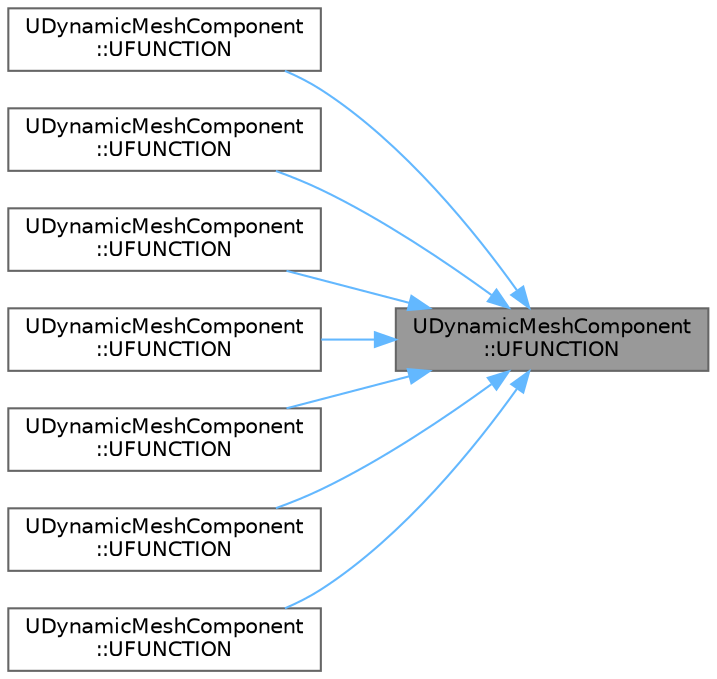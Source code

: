 digraph "UDynamicMeshComponent::UFUNCTION"
{
 // INTERACTIVE_SVG=YES
 // LATEX_PDF_SIZE
  bgcolor="transparent";
  edge [fontname=Helvetica,fontsize=10,labelfontname=Helvetica,labelfontsize=10];
  node [fontname=Helvetica,fontsize=10,shape=box,height=0.2,width=0.4];
  rankdir="RL";
  Node1 [id="Node000001",label="UDynamicMeshComponent\l::UFUNCTION",height=0.2,width=0.4,color="gray40", fillcolor="grey60", style="filled", fontcolor="black",tooltip=" "];
  Node1 -> Node2 [id="edge1_Node000001_Node000002",dir="back",color="steelblue1",style="solid",tooltip=" "];
  Node2 [id="Node000002",label="UDynamicMeshComponent\l::UFUNCTION",height=0.2,width=0.4,color="grey40", fillcolor="white", style="filled",URL="$df/de6/classUDynamicMeshComponent.html#ae545b67e9ee8c52c69488b0942517757",tooltip=" "];
  Node1 -> Node3 [id="edge2_Node000001_Node000003",dir="back",color="steelblue1",style="solid",tooltip=" "];
  Node3 [id="Node000003",label="UDynamicMeshComponent\l::UFUNCTION",height=0.2,width=0.4,color="grey40", fillcolor="white", style="filled",URL="$df/de6/classUDynamicMeshComponent.html#a7d1fc087c9b5bfa0ec77145be464f128",tooltip="Compute the maximum MaterialID on the DynamicMesh, and ensure that Material Slots match."];
  Node1 -> Node4 [id="edge3_Node000001_Node000004",dir="back",color="steelblue1",style="solid",tooltip=" "];
  Node4 [id="Node000004",label="UDynamicMeshComponent\l::UFUNCTION",height=0.2,width=0.4,color="grey40", fillcolor="white", style="filled",URL="$df/de6/classUDynamicMeshComponent.html#aee574f4005d5ec4373335d7e1326262e",tooltip="Notify the Component that vertex attribute values of it's DynamicMesh have been modified externally."];
  Node1 -> Node5 [id="edge4_Node000001_Node000005",dir="back",color="steelblue1",style="solid",tooltip=" "];
  Node5 [id="Node000005",label="UDynamicMeshComponent\l::UFUNCTION",height=0.2,width=0.4,color="grey40", fillcolor="white", style="filled",URL="$df/de6/classUDynamicMeshComponent.html#a53df9bc154377eeca49fa70e44e02d3e",tooltip="Set new list of Materials for the Mesh."];
  Node1 -> Node6 [id="edge5_Node000001_Node000006",dir="back",color="steelblue1",style="solid",tooltip=" "];
  Node6 [id="Node000006",label="UDynamicMeshComponent\l::UFUNCTION",height=0.2,width=0.4,color="grey40", fillcolor="white", style="filled",URL="$df/de6/classUDynamicMeshComponent.html#a71326916a5a1ccb0293f342dfe92091d",tooltip="If bEnabled=true, sets bEnableComplexCollision=true and CollisionType=CTF_UseComplexAsSimple If bEnab..."];
  Node1 -> Node7 [id="edge6_Node000001_Node000007",dir="back",color="steelblue1",style="solid",tooltip=" "];
  Node7 [id="Node000007",label="UDynamicMeshComponent\l::UFUNCTION",height=0.2,width=0.4,color="grey40", fillcolor="white", style="filled",URL="$df/de6/classUDynamicMeshComponent.html#af9fab29646a70aeaa3740d6d9cb01610",tooltip="Set value of bDeferCollisionUpdates, when enabled, collision is not automatically recomputed each tim..."];
  Node1 -> Node8 [id="edge7_Node000001_Node000008",dir="back",color="steelblue1",style="solid",tooltip=" "];
  Node8 [id="Node000008",label="UDynamicMeshComponent\l::UFUNCTION",height=0.2,width=0.4,color="grey40", fillcolor="white", style="filled",URL="$df/de6/classUDynamicMeshComponent.html#a657e187f1b772567ed69f5f5f1f437d3",tooltip=" "];
}
